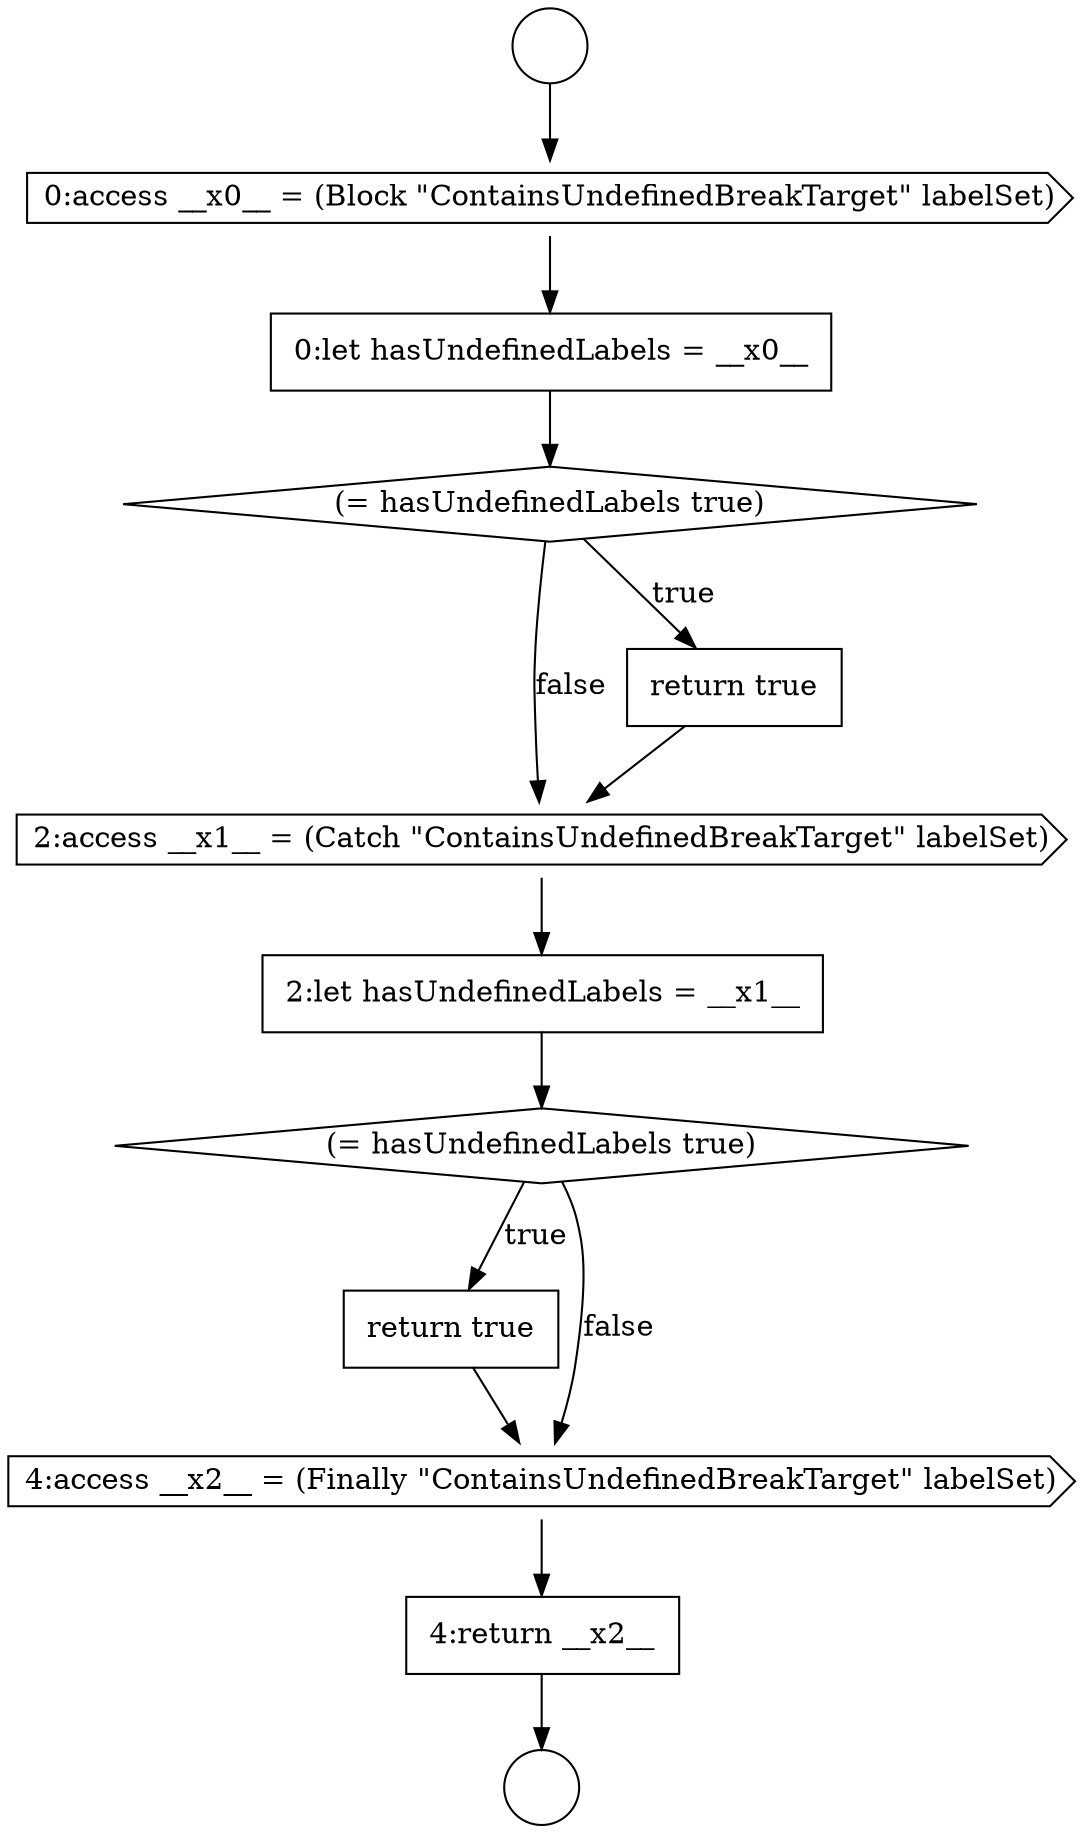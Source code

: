 digraph {
  node7839 [shape=cds, label=<<font color="black">2:access __x1__ = (Catch &quot;ContainsUndefinedBreakTarget&quot; labelSet)</font>> color="black" fillcolor="white" style=filled]
  node7835 [shape=cds, label=<<font color="black">0:access __x0__ = (Block &quot;ContainsUndefinedBreakTarget&quot; labelSet)</font>> color="black" fillcolor="white" style=filled]
  node7834 [shape=circle label=" " color="black" fillcolor="white" style=filled]
  node7842 [shape=none, margin=0, label=<<font color="black">
    <table border="0" cellborder="1" cellspacing="0" cellpadding="10">
      <tr><td align="left">return true</td></tr>
    </table>
  </font>> color="black" fillcolor="white" style=filled]
  node7838 [shape=none, margin=0, label=<<font color="black">
    <table border="0" cellborder="1" cellspacing="0" cellpadding="10">
      <tr><td align="left">return true</td></tr>
    </table>
  </font>> color="black" fillcolor="white" style=filled]
  node7841 [shape=diamond, label=<<font color="black">(= hasUndefinedLabels true)</font>> color="black" fillcolor="white" style=filled]
  node7833 [shape=circle label=" " color="black" fillcolor="white" style=filled]
  node7843 [shape=cds, label=<<font color="black">4:access __x2__ = (Finally &quot;ContainsUndefinedBreakTarget&quot; labelSet)</font>> color="black" fillcolor="white" style=filled]
  node7837 [shape=diamond, label=<<font color="black">(= hasUndefinedLabels true)</font>> color="black" fillcolor="white" style=filled]
  node7844 [shape=none, margin=0, label=<<font color="black">
    <table border="0" cellborder="1" cellspacing="0" cellpadding="10">
      <tr><td align="left">4:return __x2__</td></tr>
    </table>
  </font>> color="black" fillcolor="white" style=filled]
  node7840 [shape=none, margin=0, label=<<font color="black">
    <table border="0" cellborder="1" cellspacing="0" cellpadding="10">
      <tr><td align="left">2:let hasUndefinedLabels = __x1__</td></tr>
    </table>
  </font>> color="black" fillcolor="white" style=filled]
  node7836 [shape=none, margin=0, label=<<font color="black">
    <table border="0" cellborder="1" cellspacing="0" cellpadding="10">
      <tr><td align="left">0:let hasUndefinedLabels = __x0__</td></tr>
    </table>
  </font>> color="black" fillcolor="white" style=filled]
  node7833 -> node7835 [ color="black"]
  node7836 -> node7837 [ color="black"]
  node7837 -> node7838 [label=<<font color="black">true</font>> color="black"]
  node7837 -> node7839 [label=<<font color="black">false</font>> color="black"]
  node7844 -> node7834 [ color="black"]
  node7841 -> node7842 [label=<<font color="black">true</font>> color="black"]
  node7841 -> node7843 [label=<<font color="black">false</font>> color="black"]
  node7838 -> node7839 [ color="black"]
  node7843 -> node7844 [ color="black"]
  node7840 -> node7841 [ color="black"]
  node7839 -> node7840 [ color="black"]
  node7835 -> node7836 [ color="black"]
  node7842 -> node7843 [ color="black"]
}
